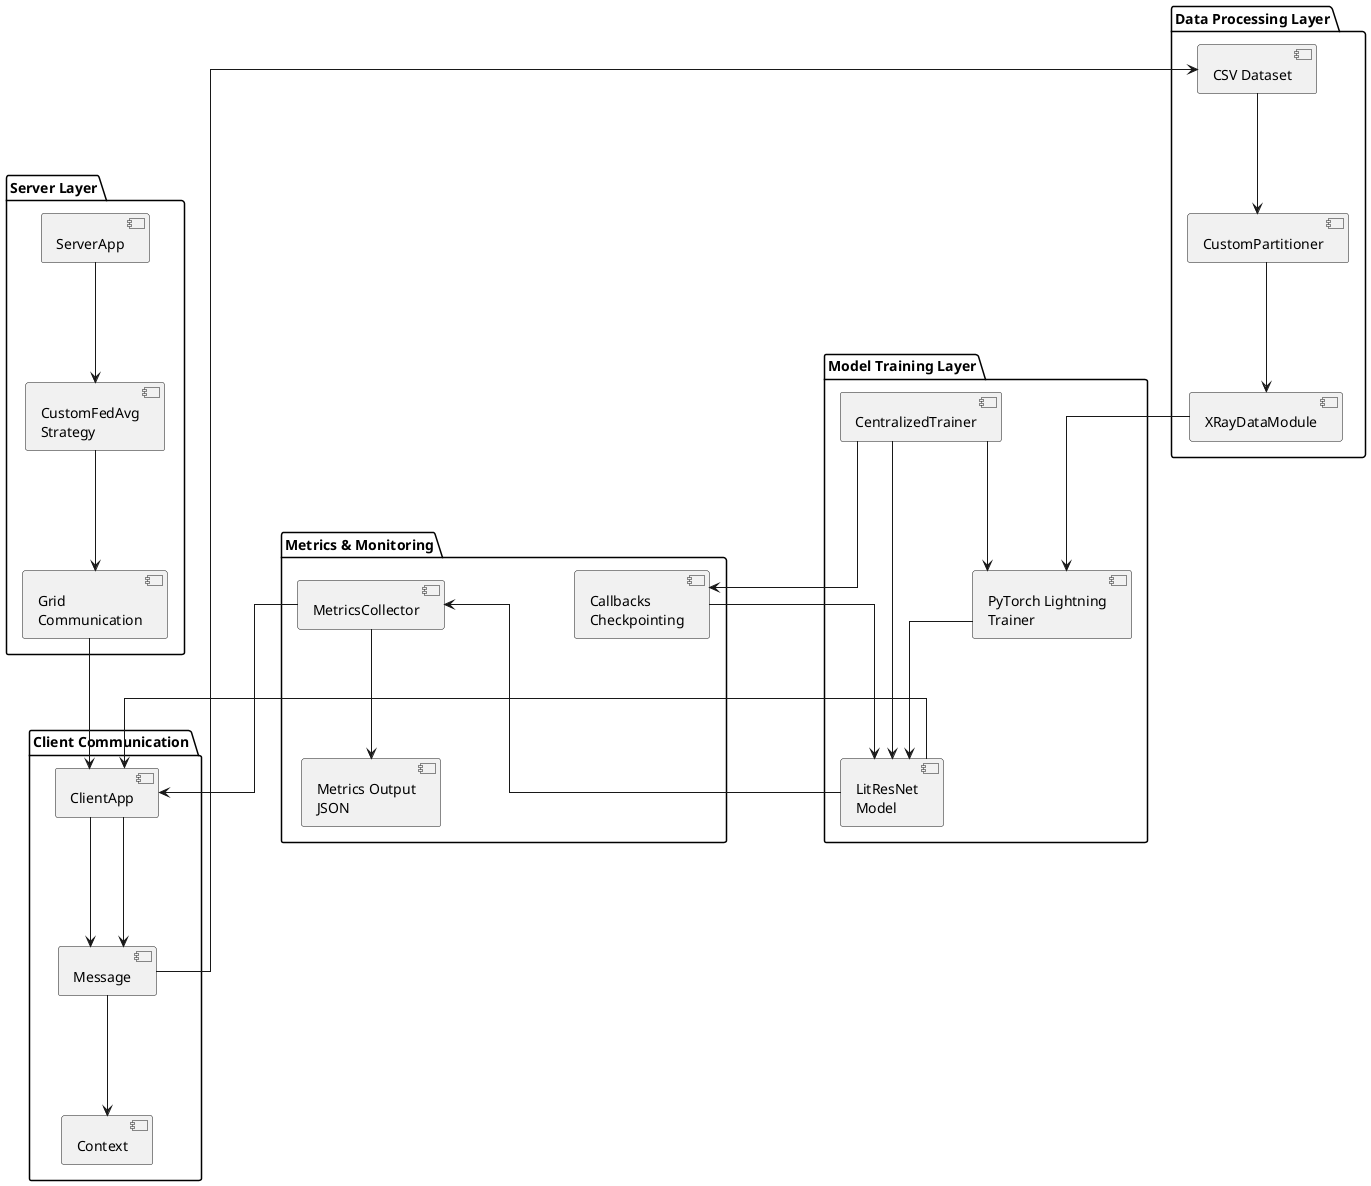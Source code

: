 @startuml Federated Learning Architecture
skinparam linetype ortho
skinparam nodesep 130
skinparam ranksep 120

package "Server Layer" {
  component [ServerApp] as SA
  component [CustomFedAvg\nStrategy] as CFAS
  component [Grid\nCommunication] as GRID
}

package "Client Communication" {
  component [ClientApp] as CA
  component [Message] as MSG
  component [Context] as CTX
}

package "Data Processing Layer" {
  component [CSV Dataset] as CSV
  component [CustomPartitioner] as PART
  component [XRayDataModule] as DM
}

package "Model Training Layer" {
  component [CentralizedTrainer] as CT
  component [LitResNet\nModel] as MODEL
  component [PyTorch Lightning\nTrainer] as PLT
}

package "Metrics & Monitoring" {
  component [MetricsCollector] as MC
  component [Callbacks\nCheckpointing] as CB
  component [Metrics Output\nJSON] as MOUT
}

' Server connections
SA --> CFAS
CFAS --> GRID

' Grid to Client
GRID --> CA

' Client App receives message
CA --> MSG
MSG --> CTX

' Config extraction
MSG --> CSV

' Data Processing Flow
CSV --> PART
PART --> DM

' Training Setup
CT --> MODEL
CT --> PLT
CT --> CB

' Data to Trainer
DM --> PLT
PLT --> MODEL

' Model to Metrics
MODEL --> MC
CB --> MODEL
MC --> MOUT

' Results back to Client
MC --> CA
MODEL --> CA

' Client sends response
CA --> MSG

@enduml
